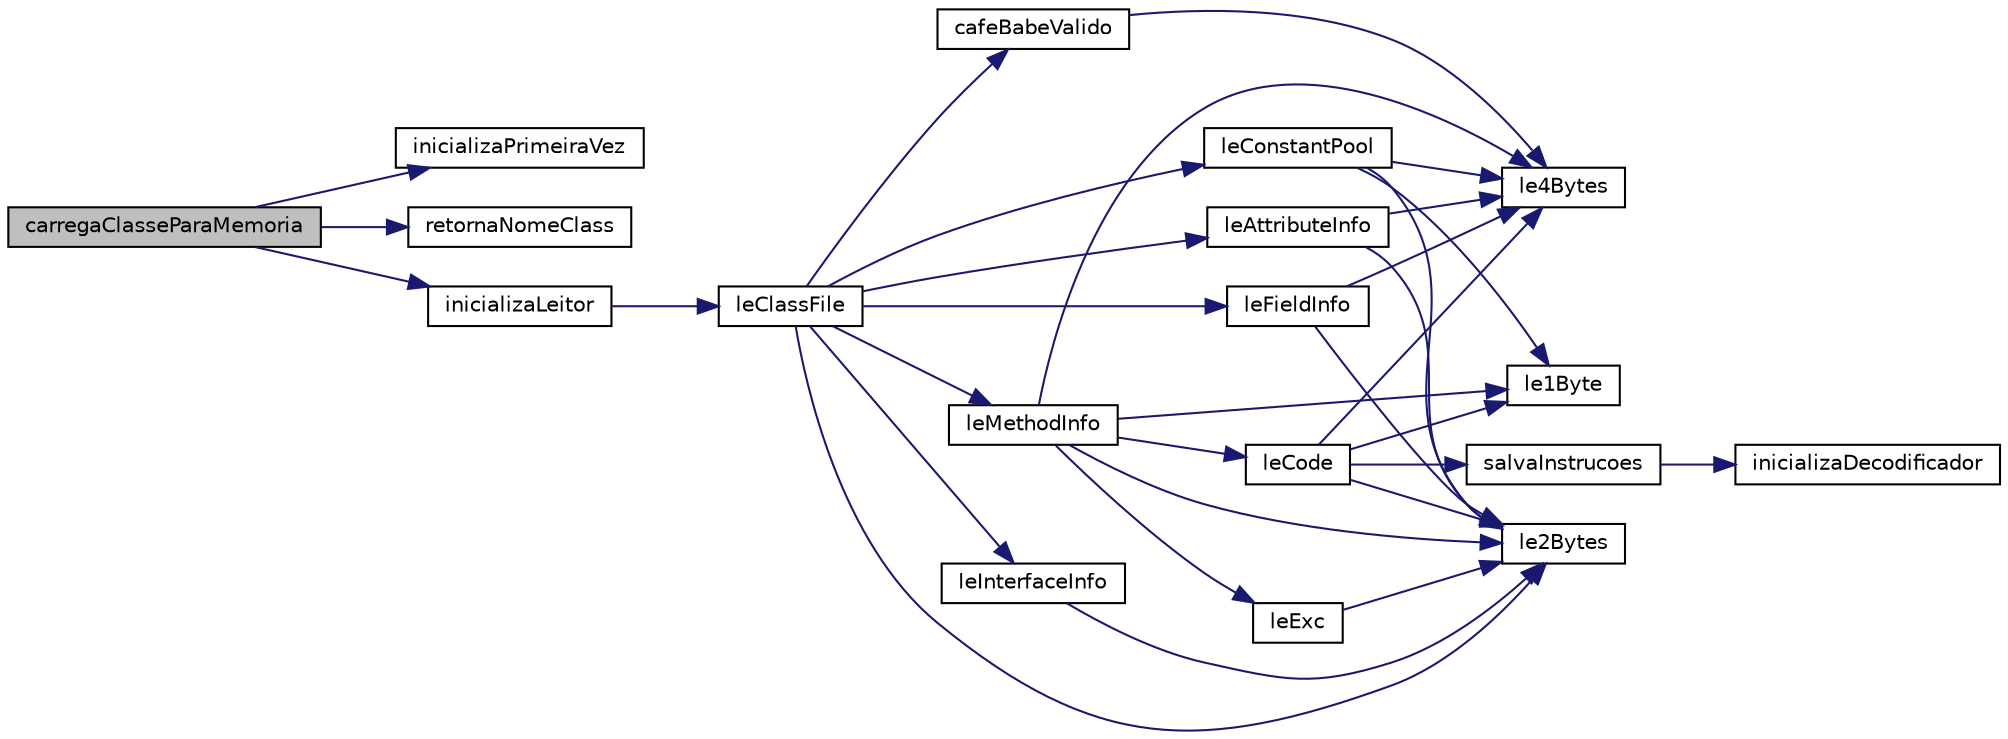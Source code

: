 digraph "carregaClasseParaMemoria"
{
 // INTERACTIVE_SVG=YES
  edge [fontname="Helvetica",fontsize="10",labelfontname="Helvetica",labelfontsize="10"];
  node [fontname="Helvetica",fontsize="10",shape=record];
  rankdir="LR";
  Node11 [label="carregaClasseParaMemoria",height=0.2,width=0.4,color="black", fillcolor="grey75", style="filled", fontcolor="black"];
  Node11 -> Node12 [color="midnightblue",fontsize="10",style="solid",fontname="Helvetica"];
  Node12 [label="inicializaPrimeiraVez",height=0.2,width=0.4,color="black", fillcolor="white", style="filled",URL="$carregador_8c.html#ad79fe3f83657a5542b2278537ccfbdd1"];
  Node11 -> Node13 [color="midnightblue",fontsize="10",style="solid",fontname="Helvetica"];
  Node13 [label="retornaNomeClass",height=0.2,width=0.4,color="black", fillcolor="white", style="filled",URL="$carregador_8c.html#a9c9a3135d3a02d275706a00116816824"];
  Node11 -> Node14 [color="midnightblue",fontsize="10",style="solid",fontname="Helvetica"];
  Node14 [label="inicializaLeitor",height=0.2,width=0.4,color="black", fillcolor="white", style="filled",URL="$leitor_8c.html#a6d3ec8ddebcd48da7d95668d16ec46ea"];
  Node14 -> Node15 [color="midnightblue",fontsize="10",style="solid",fontname="Helvetica"];
  Node15 [label="leClassFile",height=0.2,width=0.4,color="black", fillcolor="white", style="filled",URL="$leitor_8c.html#a8a9afe01d56583162e5d2d4fba0a38aa"];
  Node15 -> Node16 [color="midnightblue",fontsize="10",style="solid",fontname="Helvetica"];
  Node16 [label="cafeBabeValido",height=0.2,width=0.4,color="black", fillcolor="white", style="filled",URL="$leitor_8c.html#a878e3123a0ef2433fba5355ceba54703"];
  Node16 -> Node17 [color="midnightblue",fontsize="10",style="solid",fontname="Helvetica"];
  Node17 [label="le4Bytes",height=0.2,width=0.4,color="black", fillcolor="white", style="filled",URL="$leitor_8c.html#a69346e08c479223be1ec2294791b6d78"];
  Node15 -> Node18 [color="midnightblue",fontsize="10",style="solid",fontname="Helvetica"];
  Node18 [label="le2Bytes",height=0.2,width=0.4,color="black", fillcolor="white", style="filled",URL="$leitor_8c.html#a90fdde4380531bf81ba1284254004eff"];
  Node15 -> Node19 [color="midnightblue",fontsize="10",style="solid",fontname="Helvetica"];
  Node19 [label="leConstantPool",height=0.2,width=0.4,color="black", fillcolor="white", style="filled",URL="$leitor_8c.html#a52487a1b0952e0c2f4bc22db6ac53153"];
  Node19 -> Node20 [color="midnightblue",fontsize="10",style="solid",fontname="Helvetica"];
  Node20 [label="le1Byte",height=0.2,width=0.4,color="black", fillcolor="white", style="filled",URL="$leitor_8c.html#a2ef408b96bee8729ac29bf490229048f"];
  Node19 -> Node18 [color="midnightblue",fontsize="10",style="solid",fontname="Helvetica"];
  Node19 -> Node17 [color="midnightblue",fontsize="10",style="solid",fontname="Helvetica"];
  Node15 -> Node21 [color="midnightblue",fontsize="10",style="solid",fontname="Helvetica"];
  Node21 [label="leInterfaceInfo",height=0.2,width=0.4,color="black", fillcolor="white", style="filled",URL="$leitor_8c.html#abf67c5dca9a8c23f380c37fa95c9c215"];
  Node21 -> Node18 [color="midnightblue",fontsize="10",style="solid",fontname="Helvetica"];
  Node15 -> Node22 [color="midnightblue",fontsize="10",style="solid",fontname="Helvetica"];
  Node22 [label="leFieldInfo",height=0.2,width=0.4,color="black", fillcolor="white", style="filled",URL="$leitor_8c.html#a99d0519fab7e0cd8b33a6451649e3d22"];
  Node22 -> Node18 [color="midnightblue",fontsize="10",style="solid",fontname="Helvetica"];
  Node22 -> Node17 [color="midnightblue",fontsize="10",style="solid",fontname="Helvetica"];
  Node15 -> Node23 [color="midnightblue",fontsize="10",style="solid",fontname="Helvetica"];
  Node23 [label="leMethodInfo",height=0.2,width=0.4,color="black", fillcolor="white", style="filled",URL="$leitor_8c.html#a6d4e3deddb19180bc91b1892a5f8cc28"];
  Node23 -> Node18 [color="midnightblue",fontsize="10",style="solid",fontname="Helvetica"];
  Node23 -> Node17 [color="midnightblue",fontsize="10",style="solid",fontname="Helvetica"];
  Node23 -> Node20 [color="midnightblue",fontsize="10",style="solid",fontname="Helvetica"];
  Node23 -> Node24 [color="midnightblue",fontsize="10",style="solid",fontname="Helvetica"];
  Node24 [label="leCode",height=0.2,width=0.4,color="black", fillcolor="white", style="filled",URL="$leitor_8c.html#a6d55676267e5cf93c52566d78e1d11e1"];
  Node24 -> Node18 [color="midnightblue",fontsize="10",style="solid",fontname="Helvetica"];
  Node24 -> Node17 [color="midnightblue",fontsize="10",style="solid",fontname="Helvetica"];
  Node24 -> Node25 [color="midnightblue",fontsize="10",style="solid",fontname="Helvetica"];
  Node25 [label="salvaInstrucoes",height=0.2,width=0.4,color="black", fillcolor="white", style="filled",URL="$leitor_8c.html#ab80e6e4a3faed37485e9411ddfc3e549"];
  Node25 -> Node26 [color="midnightblue",fontsize="10",style="solid",fontname="Helvetica"];
  Node26 [label="inicializaDecodificador",height=0.2,width=0.4,color="black", fillcolor="white", style="filled",URL="$decodificador_8c.html#ac4ac4bcce3fed96b1a2657ceafda40bc"];
  Node24 -> Node20 [color="midnightblue",fontsize="10",style="solid",fontname="Helvetica"];
  Node23 -> Node27 [color="midnightblue",fontsize="10",style="solid",fontname="Helvetica"];
  Node27 [label="leExc",height=0.2,width=0.4,color="black", fillcolor="white", style="filled",URL="$leitor_8c.html#a9eb52b74df81ab0e0da46175d591d81f"];
  Node27 -> Node18 [color="midnightblue",fontsize="10",style="solid",fontname="Helvetica"];
  Node15 -> Node28 [color="midnightblue",fontsize="10",style="solid",fontname="Helvetica"];
  Node28 [label="leAttributeInfo",height=0.2,width=0.4,color="black", fillcolor="white", style="filled",URL="$leitor_8c.html#adac81aedb40c82f25e42a66979a28d86"];
  Node28 -> Node18 [color="midnightblue",fontsize="10",style="solid",fontname="Helvetica"];
  Node28 -> Node17 [color="midnightblue",fontsize="10",style="solid",fontname="Helvetica"];
}
